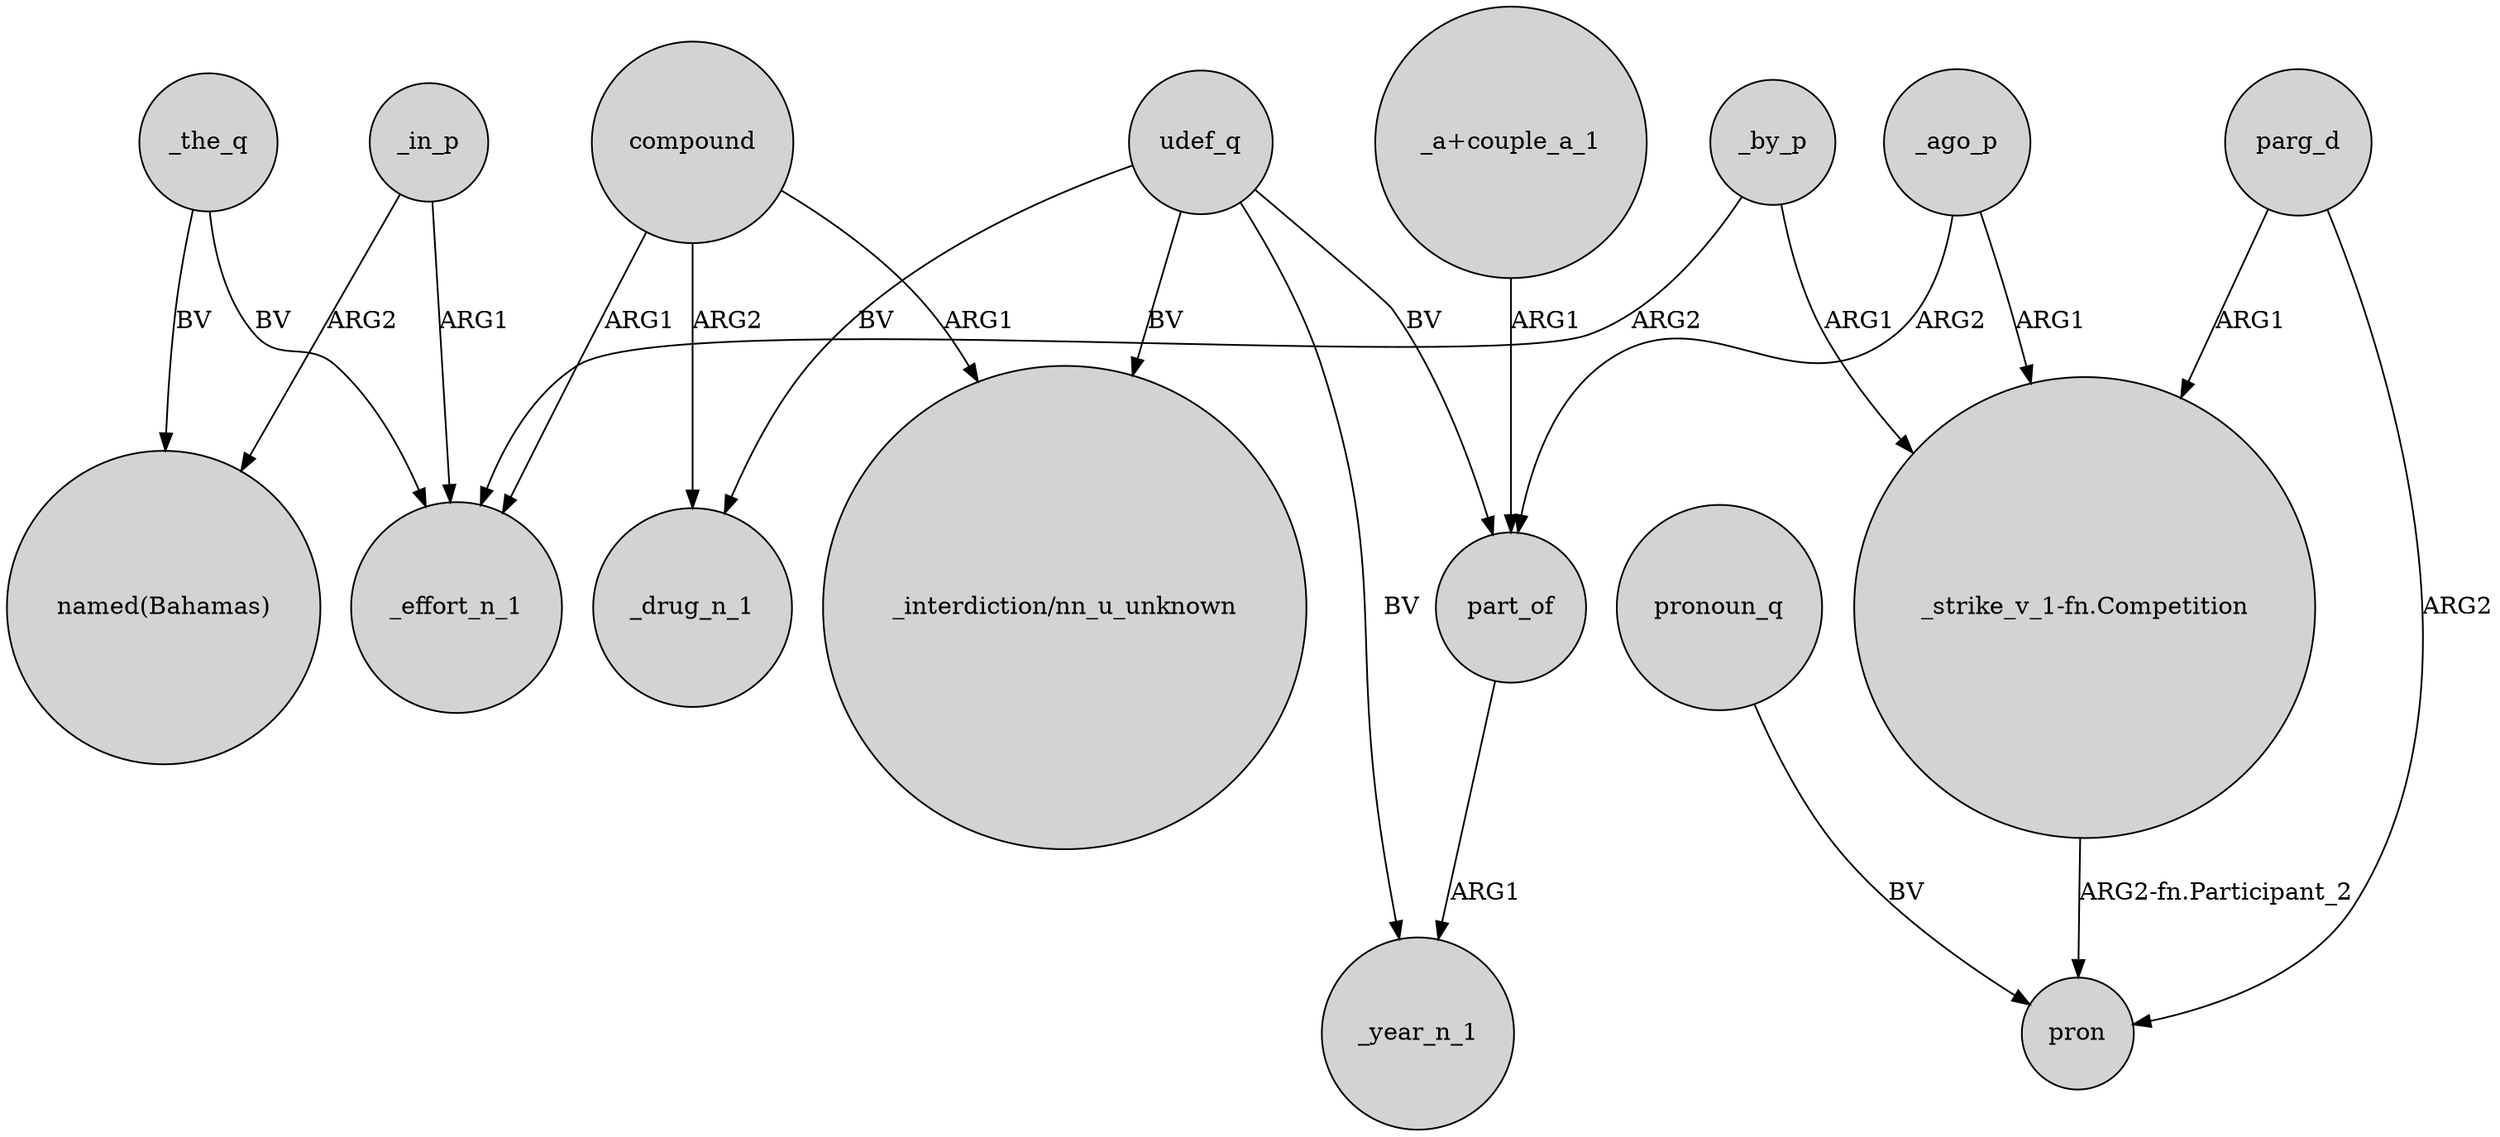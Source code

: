digraph {
	node [shape=circle style=filled]
	_by_p -> _effort_n_1 [label=ARG2]
	compound -> "_interdiction/nn_u_unknown" [label=ARG1]
	"_a+couple_a_1" -> part_of [label=ARG1]
	_in_p -> "named(Bahamas)" [label=ARG2]
	udef_q -> part_of [label=BV]
	parg_d -> pron [label=ARG2]
	compound -> _effort_n_1 [label=ARG1]
	parg_d -> "_strike_v_1-fn.Competition" [label=ARG1]
	udef_q -> _drug_n_1 [label=BV]
	pronoun_q -> pron [label=BV]
	_ago_p -> "_strike_v_1-fn.Competition" [label=ARG1]
	udef_q -> "_interdiction/nn_u_unknown" [label=BV]
	part_of -> _year_n_1 [label=ARG1]
	_in_p -> _effort_n_1 [label=ARG1]
	_by_p -> "_strike_v_1-fn.Competition" [label=ARG1]
	_the_q -> "named(Bahamas)" [label=BV]
	udef_q -> _year_n_1 [label=BV]
	_ago_p -> part_of [label=ARG2]
	compound -> _drug_n_1 [label=ARG2]
	_the_q -> _effort_n_1 [label=BV]
	"_strike_v_1-fn.Competition" -> pron [label="ARG2-fn.Participant_2"]
}
